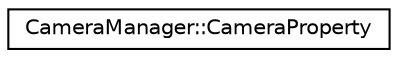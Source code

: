 digraph "Graphical Class Hierarchy"
{
  edge [fontname="Helvetica",fontsize="10",labelfontname="Helvetica",labelfontsize="10"];
  node [fontname="Helvetica",fontsize="10",shape=record];
  rankdir="LR";
  Node1 [label="CameraManager::CameraProperty",height=0.2,width=0.4,color="black", fillcolor="white", style="filled",URL="$class_camera_manager_1_1_camera_property.html"];
}
